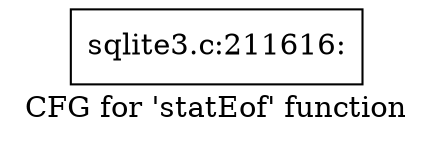 digraph "CFG for 'statEof' function" {
	label="CFG for 'statEof' function";

	Node0x55c0f8c39ae0 [shape=record,label="{sqlite3.c:211616:}"];
}

